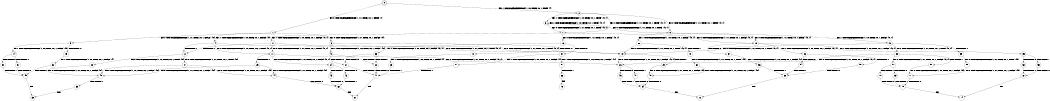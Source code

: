 digraph BCG {
size = "7, 10.5";
center = TRUE;
node [shape = circle];
0 [peripheries = 2];
0 -> 1 [label = "EX !0 !ATOMIC_EXCH_BRANCH (1, +1, TRUE, +0, 1, TRUE) !{}"];
0 -> 2 [label = "EX !1 !ATOMIC_EXCH_BRANCH (1, +0, TRUE, +0, 1, TRUE) !{}"];
1 -> 3 [label = "EX !0 !ATOMIC_EXCH_BRANCH (1, +1, TRUE, +0, 1, FALSE) !{0}"];
1 -> 4 [label = "EX !1 !ATOMIC_EXCH_BRANCH (1, +0, TRUE, +0, 1, FALSE) !{0}"];
1 -> 5 [label = "EX !0 !ATOMIC_EXCH_BRANCH (1, +1, TRUE, +0, 1, FALSE) !{0}"];
2 -> 6 [label = "EX !1 !ATOMIC_EXCH_BRANCH (1, +0, TRUE, +0, 1, TRUE) !{0, 1}"];
2 -> 7 [label = "EX !0 !ATOMIC_EXCH_BRANCH (1, +1, TRUE, +0, 1, TRUE) !{0, 1}"];
2 -> 8 [label = "EX !0 !ATOMIC_EXCH_BRANCH (1, +1, TRUE, +0, 1, TRUE) !{0, 1}"];
3 -> 9 [label = "EX !1 !ATOMIC_EXCH_BRANCH (1, +0, TRUE, +0, 1, FALSE) !{0}"];
3 -> 10 [label = "TERMINATE !0"];
4 -> 11 [label = "EX !0 !ATOMIC_EXCH_BRANCH (1, +1, TRUE, +0, 1, TRUE) !{0, 1}"];
4 -> 12 [label = "TERMINATE !1"];
4 -> 13 [label = "EX !0 !ATOMIC_EXCH_BRANCH (1, +1, TRUE, +0, 1, TRUE) !{0, 1}"];
5 -> 14 [label = "EX !1 !ATOMIC_EXCH_BRANCH (1, +0, TRUE, +0, 1, FALSE) !{0}"];
5 -> 15 [label = "TERMINATE !0"];
6 -> 6 [label = "EX !1 !ATOMIC_EXCH_BRANCH (1, +0, TRUE, +0, 1, TRUE) !{0, 1}"];
6 -> 7 [label = "EX !0 !ATOMIC_EXCH_BRANCH (1, +1, TRUE, +0, 1, TRUE) !{0, 1}"];
6 -> 8 [label = "EX !0 !ATOMIC_EXCH_BRANCH (1, +1, TRUE, +0, 1, TRUE) !{0, 1}"];
7 -> 16 [label = "EX !0 !ATOMIC_EXCH_BRANCH (1, +1, TRUE, +0, 1, FALSE) !{0, 1}"];
7 -> 17 [label = "EX !1 !ATOMIC_EXCH_BRANCH (1, +0, TRUE, +0, 1, FALSE) !{0, 1}"];
7 -> 18 [label = "EX !0 !ATOMIC_EXCH_BRANCH (1, +1, TRUE, +0, 1, FALSE) !{0, 1}"];
8 -> 19 [label = "EX !1 !ATOMIC_EXCH_BRANCH (1, +0, TRUE, +0, 1, FALSE) !{0, 1}"];
8 -> 18 [label = "EX !0 !ATOMIC_EXCH_BRANCH (1, +1, TRUE, +0, 1, FALSE) !{0, 1}"];
8 -> 20 [label = "EX !1 !ATOMIC_EXCH_BRANCH (1, +0, TRUE, +0, 1, FALSE) !{0, 1}"];
9 -> 21 [label = "TERMINATE !0"];
9 -> 22 [label = "TERMINATE !1"];
10 -> 23 [label = "EX !1 !ATOMIC_EXCH_BRANCH (1, +0, TRUE, +0, 1, FALSE) !{}"];
11 -> 24 [label = "EX !0 !ATOMIC_EXCH_BRANCH (1, +1, TRUE, +0, 1, FALSE) !{0, 1}"];
11 -> 25 [label = "TERMINATE !1"];
11 -> 26 [label = "EX !0 !ATOMIC_EXCH_BRANCH (1, +1, TRUE, +0, 1, FALSE) !{0, 1}"];
12 -> 27 [label = "EX !0 !ATOMIC_EXCH_BRANCH (1, +1, TRUE, +0, 1, TRUE) !{0}"];
12 -> 28 [label = "EX !0 !ATOMIC_EXCH_BRANCH (1, +1, TRUE, +0, 1, TRUE) !{0}"];
13 -> 26 [label = "EX !0 !ATOMIC_EXCH_BRANCH (1, +1, TRUE, +0, 1, FALSE) !{0, 1}"];
13 -> 29 [label = "TERMINATE !1"];
14 -> 30 [label = "TERMINATE !0"];
14 -> 31 [label = "TERMINATE !1"];
15 -> 32 [label = "EX !1 !ATOMIC_EXCH_BRANCH (1, +0, TRUE, +0, 1, FALSE) !{}"];
16 -> 33 [label = "EX !1 !ATOMIC_EXCH_BRANCH (1, +0, TRUE, +0, 1, FALSE) !{0, 1}"];
16 -> 34 [label = "TERMINATE !0"];
17 -> 11 [label = "EX !0 !ATOMIC_EXCH_BRANCH (1, +1, TRUE, +0, 1, TRUE) !{0, 1}"];
17 -> 12 [label = "TERMINATE !1"];
17 -> 13 [label = "EX !0 !ATOMIC_EXCH_BRANCH (1, +1, TRUE, +0, 1, TRUE) !{0, 1}"];
18 -> 35 [label = "EX !1 !ATOMIC_EXCH_BRANCH (1, +0, TRUE, +0, 1, FALSE) !{0, 1}"];
18 -> 36 [label = "EX !1 !ATOMIC_EXCH_BRANCH (1, +0, TRUE, +0, 1, FALSE) !{0, 1}"];
18 -> 37 [label = "TERMINATE !0"];
19 -> 38 [label = "EX !0 !ATOMIC_EXCH_BRANCH (1, +1, TRUE, +0, 1, TRUE) !{0, 1}"];
19 -> 39 [label = "TERMINATE !1"];
19 -> 13 [label = "EX !0 !ATOMIC_EXCH_BRANCH (1, +1, TRUE, +0, 1, TRUE) !{0, 1}"];
20 -> 13 [label = "EX !0 !ATOMIC_EXCH_BRANCH (1, +1, TRUE, +0, 1, TRUE) !{0, 1}"];
20 -> 40 [label = "TERMINATE !1"];
21 -> 41 [label = "TERMINATE !1"];
22 -> 41 [label = "TERMINATE !0"];
23 -> 41 [label = "TERMINATE !1"];
24 -> 42 [label = "TERMINATE !0"];
24 -> 43 [label = "TERMINATE !1"];
25 -> 44 [label = "EX !0 !ATOMIC_EXCH_BRANCH (1, +1, TRUE, +0, 1, FALSE) !{0}"];
25 -> 45 [label = "EX !0 !ATOMIC_EXCH_BRANCH (1, +1, TRUE, +0, 1, FALSE) !{0}"];
26 -> 46 [label = "TERMINATE !0"];
26 -> 47 [label = "TERMINATE !1"];
27 -> 44 [label = "EX !0 !ATOMIC_EXCH_BRANCH (1, +1, TRUE, +0, 1, FALSE) !{0}"];
27 -> 45 [label = "EX !0 !ATOMIC_EXCH_BRANCH (1, +1, TRUE, +0, 1, FALSE) !{0}"];
28 -> 45 [label = "EX !0 !ATOMIC_EXCH_BRANCH (1, +1, TRUE, +0, 1, FALSE) !{0}"];
29 -> 48 [label = "EX !0 !ATOMIC_EXCH_BRANCH (1, +1, TRUE, +0, 1, FALSE) !{0}"];
30 -> 49 [label = "TERMINATE !1"];
31 -> 49 [label = "TERMINATE !0"];
32 -> 49 [label = "TERMINATE !1"];
33 -> 21 [label = "TERMINATE !0"];
33 -> 22 [label = "TERMINATE !1"];
34 -> 50 [label = "EX !1 !ATOMIC_EXCH_BRANCH (1, +0, TRUE, +0, 1, FALSE) !{1}"];
34 -> 51 [label = "EX !1 !ATOMIC_EXCH_BRANCH (1, +0, TRUE, +0, 1, FALSE) !{1}"];
35 -> 52 [label = "TERMINATE !0"];
35 -> 53 [label = "TERMINATE !1"];
36 -> 54 [label = "TERMINATE !0"];
36 -> 55 [label = "TERMINATE !1"];
37 -> 56 [label = "EX !1 !ATOMIC_EXCH_BRANCH (1, +0, TRUE, +0, 1, FALSE) !{1}"];
38 -> 57 [label = "EX !0 !ATOMIC_EXCH_BRANCH (1, +1, TRUE, +0, 1, FALSE) !{0, 1}"];
38 -> 58 [label = "TERMINATE !1"];
38 -> 26 [label = "EX !0 !ATOMIC_EXCH_BRANCH (1, +1, TRUE, +0, 1, FALSE) !{0, 1}"];
39 -> 59 [label = "EX !0 !ATOMIC_EXCH_BRANCH (1, +1, TRUE, +0, 1, TRUE) !{0}"];
40 -> 60 [label = "EX !0 !ATOMIC_EXCH_BRANCH (1, +1, TRUE, +0, 1, TRUE) !{0}"];
41 -> 61 [label = "exit"];
42 -> 62 [label = "TERMINATE !1"];
43 -> 62 [label = "TERMINATE !0"];
44 -> 62 [label = "TERMINATE !0"];
45 -> 63 [label = "TERMINATE !0"];
46 -> 64 [label = "TERMINATE !1"];
47 -> 64 [label = "TERMINATE !0"];
48 -> 64 [label = "TERMINATE !0"];
49 -> 65 [label = "exit"];
50 -> 41 [label = "TERMINATE !1"];
51 -> 66 [label = "TERMINATE !1"];
52 -> 67 [label = "TERMINATE !1"];
53 -> 67 [label = "TERMINATE !0"];
54 -> 68 [label = "TERMINATE !1"];
55 -> 68 [label = "TERMINATE !0"];
56 -> 68 [label = "TERMINATE !1"];
57 -> 69 [label = "TERMINATE !0"];
57 -> 70 [label = "TERMINATE !1"];
58 -> 71 [label = "EX !0 !ATOMIC_EXCH_BRANCH (1, +1, TRUE, +0, 1, FALSE) !{0}"];
59 -> 71 [label = "EX !0 !ATOMIC_EXCH_BRANCH (1, +1, TRUE, +0, 1, FALSE) !{0}"];
60 -> 48 [label = "EX !0 !ATOMIC_EXCH_BRANCH (1, +1, TRUE, +0, 1, FALSE) !{0}"];
62 -> 61 [label = "exit"];
63 -> 65 [label = "exit"];
64 -> 72 [label = "exit"];
66 -> 73 [label = "exit"];
67 -> 74 [label = "exit"];
68 -> 72 [label = "exit"];
69 -> 75 [label = "TERMINATE !1"];
70 -> 75 [label = "TERMINATE !0"];
71 -> 75 [label = "TERMINATE !0"];
75 -> 74 [label = "exit"];
}
